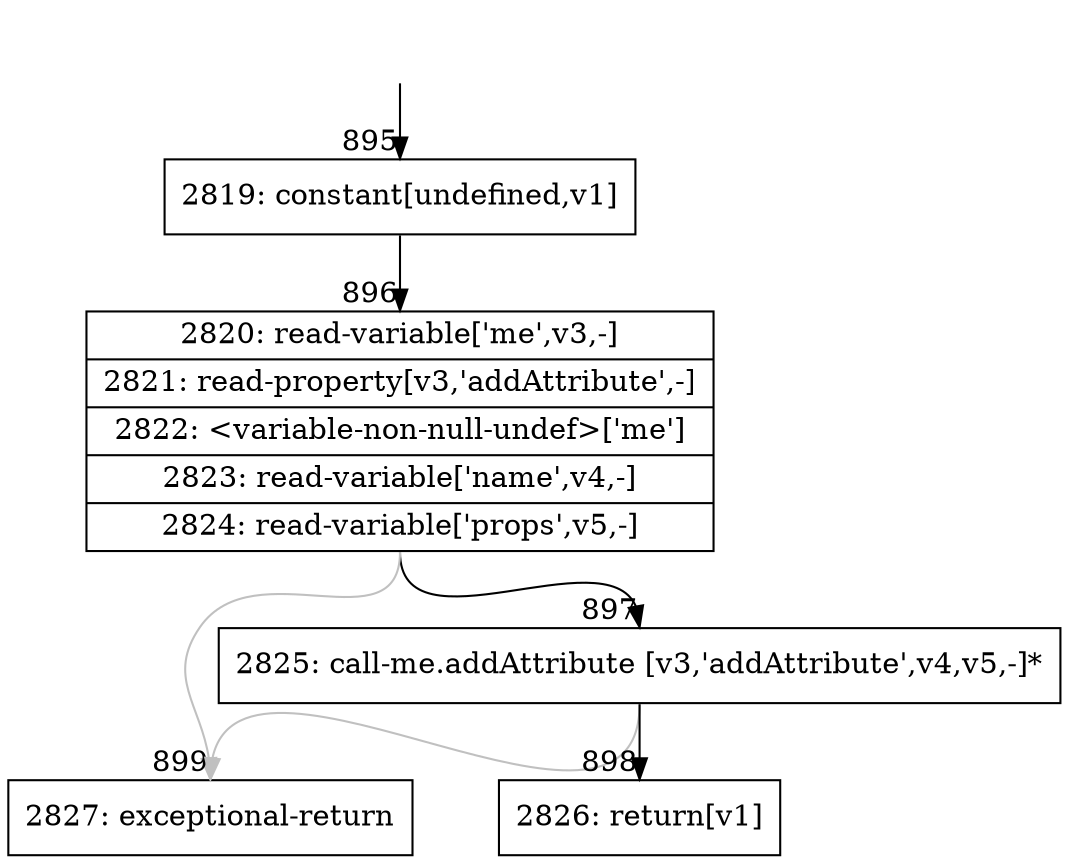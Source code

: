 digraph {
rankdir="TD"
BB_entry102[shape=none,label=""];
BB_entry102 -> BB895 [tailport=s, headport=n, headlabel="    895"]
BB895 [shape=record label="{2819: constant[undefined,v1]}" ] 
BB895 -> BB896 [tailport=s, headport=n, headlabel="      896"]
BB896 [shape=record label="{2820: read-variable['me',v3,-]|2821: read-property[v3,'addAttribute',-]|2822: \<variable-non-null-undef\>['me']|2823: read-variable['name',v4,-]|2824: read-variable['props',v5,-]}" ] 
BB896 -> BB897 [tailport=s, headport=n, headlabel="      897"]
BB896 -> BB899 [tailport=s, headport=n, color=gray, headlabel="      899"]
BB897 [shape=record label="{2825: call-me.addAttribute [v3,'addAttribute',v4,v5,-]*}" ] 
BB897 -> BB898 [tailport=s, headport=n, headlabel="      898"]
BB897 -> BB899 [tailport=s, headport=n, color=gray]
BB898 [shape=record label="{2826: return[v1]}" ] 
BB899 [shape=record label="{2827: exceptional-return}" ] 
//#$~ 1002
}
